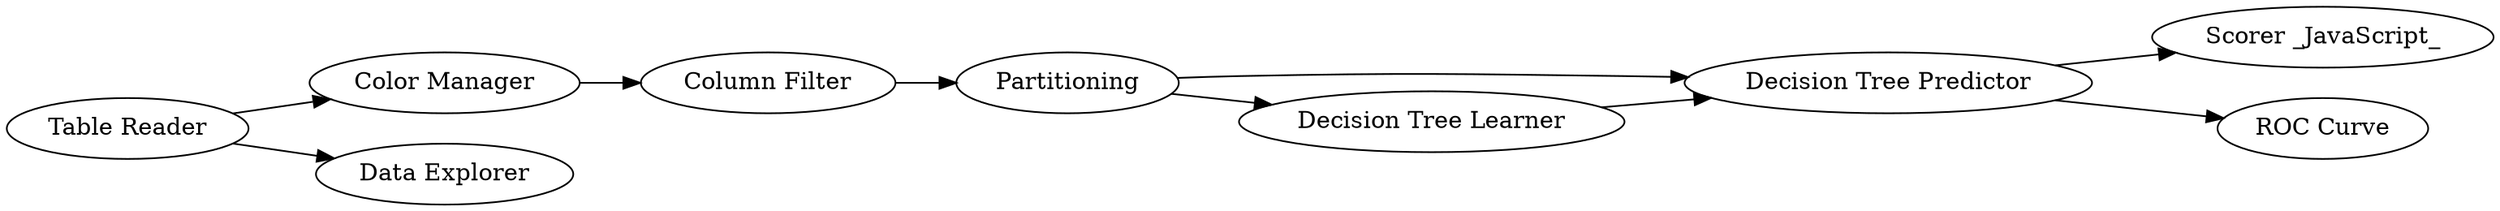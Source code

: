 digraph {
	"-8195496229483715407_7" [label="Color Manager"]
	"-8195496229483715407_1" [label="Table Reader"]
	"-8195496229483715407_6" [label="Decision Tree Predictor"]
	"-8195496229483715407_2" [label="Data Explorer"]
	"-8195496229483715407_8" [label="Scorer _JavaScript_"]
	"-8195496229483715407_9" [label="ROC Curve"]
	"-8195496229483715407_5" [label=Partitioning]
	"-8195496229483715407_3" [label="Column Filter"]
	"-8195496229483715407_4" [label="Decision Tree Learner"]
	"-8195496229483715407_3" -> "-8195496229483715407_5"
	"-8195496229483715407_5" -> "-8195496229483715407_6"
	"-8195496229483715407_7" -> "-8195496229483715407_3"
	"-8195496229483715407_1" -> "-8195496229483715407_2"
	"-8195496229483715407_1" -> "-8195496229483715407_7"
	"-8195496229483715407_6" -> "-8195496229483715407_8"
	"-8195496229483715407_5" -> "-8195496229483715407_4"
	"-8195496229483715407_4" -> "-8195496229483715407_6"
	"-8195496229483715407_6" -> "-8195496229483715407_9"
	rankdir=LR
}
